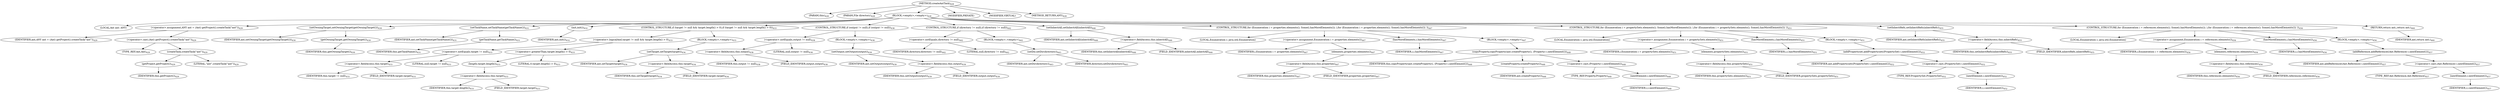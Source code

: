 digraph "createAntTask" {  
"613" [label = <(METHOD,createAntTask)<SUB>428</SUB>> ]
"50" [label = <(PARAM,this)<SUB>428</SUB>> ]
"614" [label = <(PARAM,File directory)<SUB>428</SUB>> ]
"615" [label = <(BLOCK,&lt;empty&gt;,&lt;empty&gt;)<SUB>428</SUB>> ]
"616" [label = <(LOCAL,Ant ant: ANY)> ]
"617" [label = <(&lt;operator&gt;.assignment,ANY ant = (Ant) getProject().createTask(&quot;ant&quot;))<SUB>429</SUB>> ]
"618" [label = <(IDENTIFIER,ant,ANY ant = (Ant) getProject().createTask(&quot;ant&quot;))<SUB>429</SUB>> ]
"619" [label = <(&lt;operator&gt;.cast,(Ant) getProject().createTask(&quot;ant&quot;))<SUB>429</SUB>> ]
"620" [label = <(TYPE_REF,Ant,Ant)<SUB>429</SUB>> ]
"621" [label = <(createTask,createTask(&quot;ant&quot;))<SUB>429</SUB>> ]
"622" [label = <(getProject,getProject())<SUB>429</SUB>> ]
"49" [label = <(IDENTIFIER,this,getProject())<SUB>429</SUB>> ]
"623" [label = <(LITERAL,&quot;ant&quot;,createTask(&quot;ant&quot;))<SUB>429</SUB>> ]
"624" [label = <(setOwningTarget,setOwningTarget(getOwningTarget()))<SUB>430</SUB>> ]
"625" [label = <(IDENTIFIER,ant,setOwningTarget(getOwningTarget()))<SUB>430</SUB>> ]
"626" [label = <(getOwningTarget,getOwningTarget())<SUB>430</SUB>> ]
"51" [label = <(IDENTIFIER,this,getOwningTarget())<SUB>430</SUB>> ]
"627" [label = <(setTaskName,setTaskName(getTaskName()))<SUB>431</SUB>> ]
"628" [label = <(IDENTIFIER,ant,setTaskName(getTaskName()))<SUB>431</SUB>> ]
"629" [label = <(getTaskName,getTaskName())<SUB>431</SUB>> ]
"52" [label = <(IDENTIFIER,this,getTaskName())<SUB>431</SUB>> ]
"630" [label = <(init,init())<SUB>432</SUB>> ]
"631" [label = <(IDENTIFIER,ant,init())<SUB>432</SUB>> ]
"632" [label = <(CONTROL_STRUCTURE,if (target != null &amp;&amp; target.length() &gt; 0),if (target != null &amp;&amp; target.length() &gt; 0))<SUB>433</SUB>> ]
"633" [label = <(&lt;operator&gt;.logicalAnd,target != null &amp;&amp; target.length() &gt; 0)<SUB>433</SUB>> ]
"634" [label = <(&lt;operator&gt;.notEquals,target != null)<SUB>433</SUB>> ]
"635" [label = <(&lt;operator&gt;.fieldAccess,this.target)<SUB>433</SUB>> ]
"636" [label = <(IDENTIFIER,this,target != null)<SUB>433</SUB>> ]
"637" [label = <(FIELD_IDENTIFIER,target,target)<SUB>433</SUB>> ]
"638" [label = <(LITERAL,null,target != null)<SUB>433</SUB>> ]
"639" [label = <(&lt;operator&gt;.greaterThan,target.length() &gt; 0)<SUB>433</SUB>> ]
"640" [label = <(length,target.length())<SUB>433</SUB>> ]
"641" [label = <(&lt;operator&gt;.fieldAccess,this.target)<SUB>433</SUB>> ]
"642" [label = <(IDENTIFIER,this,target.length())<SUB>433</SUB>> ]
"643" [label = <(FIELD_IDENTIFIER,target,target)<SUB>433</SUB>> ]
"644" [label = <(LITERAL,0,target.length() &gt; 0)<SUB>433</SUB>> ]
"645" [label = <(BLOCK,&lt;empty&gt;,&lt;empty&gt;)<SUB>433</SUB>> ]
"646" [label = <(setTarget,setTarget(target))<SUB>434</SUB>> ]
"647" [label = <(IDENTIFIER,ant,setTarget(target))<SUB>434</SUB>> ]
"648" [label = <(&lt;operator&gt;.fieldAccess,this.target)<SUB>434</SUB>> ]
"649" [label = <(IDENTIFIER,this,setTarget(target))<SUB>434</SUB>> ]
"650" [label = <(FIELD_IDENTIFIER,target,target)<SUB>434</SUB>> ]
"651" [label = <(CONTROL_STRUCTURE,if (output != null),if (output != null))<SUB>438</SUB>> ]
"652" [label = <(&lt;operator&gt;.notEquals,output != null)<SUB>438</SUB>> ]
"653" [label = <(&lt;operator&gt;.fieldAccess,this.output)<SUB>438</SUB>> ]
"654" [label = <(IDENTIFIER,this,output != null)<SUB>438</SUB>> ]
"655" [label = <(FIELD_IDENTIFIER,output,output)<SUB>438</SUB>> ]
"656" [label = <(LITERAL,null,output != null)<SUB>438</SUB>> ]
"657" [label = <(BLOCK,&lt;empty&gt;,&lt;empty&gt;)<SUB>438</SUB>> ]
"658" [label = <(setOutput,setOutput(output))<SUB>439</SUB>> ]
"659" [label = <(IDENTIFIER,ant,setOutput(output))<SUB>439</SUB>> ]
"660" [label = <(&lt;operator&gt;.fieldAccess,this.output)<SUB>439</SUB>> ]
"661" [label = <(IDENTIFIER,this,setOutput(output))<SUB>439</SUB>> ]
"662" [label = <(FIELD_IDENTIFIER,output,output)<SUB>439</SUB>> ]
"663" [label = <(CONTROL_STRUCTURE,if (directory != null),if (directory != null))<SUB>442</SUB>> ]
"664" [label = <(&lt;operator&gt;.notEquals,directory != null)<SUB>442</SUB>> ]
"665" [label = <(IDENTIFIER,directory,directory != null)<SUB>442</SUB>> ]
"666" [label = <(LITERAL,null,directory != null)<SUB>442</SUB>> ]
"667" [label = <(BLOCK,&lt;empty&gt;,&lt;empty&gt;)<SUB>442</SUB>> ]
"668" [label = <(setDir,setDir(directory))<SUB>443</SUB>> ]
"669" [label = <(IDENTIFIER,ant,setDir(directory))<SUB>443</SUB>> ]
"670" [label = <(IDENTIFIER,directory,setDir(directory))<SUB>443</SUB>> ]
"671" [label = <(setInheritAll,setInheritAll(inheritAll))<SUB>446</SUB>> ]
"672" [label = <(IDENTIFIER,ant,setInheritAll(inheritAll))<SUB>446</SUB>> ]
"673" [label = <(&lt;operator&gt;.fieldAccess,this.inheritAll)<SUB>446</SUB>> ]
"674" [label = <(IDENTIFIER,this,setInheritAll(inheritAll))<SUB>446</SUB>> ]
"675" [label = <(FIELD_IDENTIFIER,inheritAll,inheritAll)<SUB>446</SUB>> ]
"676" [label = <(CONTROL_STRUCTURE,for (Enumeration i = properties.elements(); Some(i.hasMoreElements()); ),for (Enumeration i = properties.elements(); Some(i.hasMoreElements()); ))<SUB>447</SUB>> ]
"677" [label = <(LOCAL,Enumeration i: java.util.Enumeration)> ]
"678" [label = <(&lt;operator&gt;.assignment,Enumeration i = properties.elements())<SUB>447</SUB>> ]
"679" [label = <(IDENTIFIER,i,Enumeration i = properties.elements())<SUB>447</SUB>> ]
"680" [label = <(elements,properties.elements())<SUB>447</SUB>> ]
"681" [label = <(&lt;operator&gt;.fieldAccess,this.properties)<SUB>447</SUB>> ]
"682" [label = <(IDENTIFIER,this,properties.elements())<SUB>447</SUB>> ]
"683" [label = <(FIELD_IDENTIFIER,properties,properties)<SUB>447</SUB>> ]
"684" [label = <(hasMoreElements,i.hasMoreElements())<SUB>447</SUB>> ]
"685" [label = <(IDENTIFIER,i,i.hasMoreElements())<SUB>447</SUB>> ]
"686" [label = <(BLOCK,&lt;empty&gt;,&lt;empty&gt;)<SUB>447</SUB>> ]
"687" [label = <(copyProperty,copyProperty(ant.createProperty(), (Property) i.nextElement()))<SUB>448</SUB>> ]
"53" [label = <(IDENTIFIER,this,copyProperty(ant.createProperty(), (Property) i.nextElement()))<SUB>448</SUB>> ]
"688" [label = <(createProperty,createProperty())<SUB>448</SUB>> ]
"689" [label = <(IDENTIFIER,ant,createProperty())<SUB>448</SUB>> ]
"690" [label = <(&lt;operator&gt;.cast,(Property) i.nextElement())<SUB>448</SUB>> ]
"691" [label = <(TYPE_REF,Property,Property)<SUB>448</SUB>> ]
"692" [label = <(nextElement,i.nextElement())<SUB>448</SUB>> ]
"693" [label = <(IDENTIFIER,i,i.nextElement())<SUB>448</SUB>> ]
"694" [label = <(CONTROL_STRUCTURE,for (Enumeration i = propertySets.elements(); Some(i.hasMoreElements()); ),for (Enumeration i = propertySets.elements(); Some(i.hasMoreElements()); ))<SUB>451</SUB>> ]
"695" [label = <(LOCAL,Enumeration i: java.util.Enumeration)> ]
"696" [label = <(&lt;operator&gt;.assignment,Enumeration i = propertySets.elements())<SUB>451</SUB>> ]
"697" [label = <(IDENTIFIER,i,Enumeration i = propertySets.elements())<SUB>451</SUB>> ]
"698" [label = <(elements,propertySets.elements())<SUB>451</SUB>> ]
"699" [label = <(&lt;operator&gt;.fieldAccess,this.propertySets)<SUB>451</SUB>> ]
"700" [label = <(IDENTIFIER,this,propertySets.elements())<SUB>451</SUB>> ]
"701" [label = <(FIELD_IDENTIFIER,propertySets,propertySets)<SUB>451</SUB>> ]
"702" [label = <(hasMoreElements,i.hasMoreElements())<SUB>451</SUB>> ]
"703" [label = <(IDENTIFIER,i,i.hasMoreElements())<SUB>451</SUB>> ]
"704" [label = <(BLOCK,&lt;empty&gt;,&lt;empty&gt;)<SUB>451</SUB>> ]
"705" [label = <(addPropertyset,addPropertyset((PropertySet) i.nextElement()))<SUB>452</SUB>> ]
"706" [label = <(IDENTIFIER,ant,addPropertyset((PropertySet) i.nextElement()))<SUB>452</SUB>> ]
"707" [label = <(&lt;operator&gt;.cast,(PropertySet) i.nextElement())<SUB>452</SUB>> ]
"708" [label = <(TYPE_REF,PropertySet,PropertySet)<SUB>452</SUB>> ]
"709" [label = <(nextElement,i.nextElement())<SUB>452</SUB>> ]
"710" [label = <(IDENTIFIER,i,i.nextElement())<SUB>452</SUB>> ]
"711" [label = <(setInheritRefs,setInheritRefs(inheritRefs))<SUB>455</SUB>> ]
"712" [label = <(IDENTIFIER,ant,setInheritRefs(inheritRefs))<SUB>455</SUB>> ]
"713" [label = <(&lt;operator&gt;.fieldAccess,this.inheritRefs)<SUB>455</SUB>> ]
"714" [label = <(IDENTIFIER,this,setInheritRefs(inheritRefs))<SUB>455</SUB>> ]
"715" [label = <(FIELD_IDENTIFIER,inheritRefs,inheritRefs)<SUB>455</SUB>> ]
"716" [label = <(CONTROL_STRUCTURE,for (Enumeration i = references.elements(); Some(i.hasMoreElements()); ),for (Enumeration i = references.elements(); Some(i.hasMoreElements()); ))<SUB>456</SUB>> ]
"717" [label = <(LOCAL,Enumeration i: java.util.Enumeration)> ]
"718" [label = <(&lt;operator&gt;.assignment,Enumeration i = references.elements())<SUB>456</SUB>> ]
"719" [label = <(IDENTIFIER,i,Enumeration i = references.elements())<SUB>456</SUB>> ]
"720" [label = <(elements,references.elements())<SUB>456</SUB>> ]
"721" [label = <(&lt;operator&gt;.fieldAccess,this.references)<SUB>456</SUB>> ]
"722" [label = <(IDENTIFIER,this,references.elements())<SUB>456</SUB>> ]
"723" [label = <(FIELD_IDENTIFIER,references,references)<SUB>456</SUB>> ]
"724" [label = <(hasMoreElements,i.hasMoreElements())<SUB>456</SUB>> ]
"725" [label = <(IDENTIFIER,i,i.hasMoreElements())<SUB>456</SUB>> ]
"726" [label = <(BLOCK,&lt;empty&gt;,&lt;empty&gt;)<SUB>456</SUB>> ]
"727" [label = <(addReference,addReference((Ant.Reference) i.nextElement()))<SUB>457</SUB>> ]
"728" [label = <(IDENTIFIER,ant,addReference((Ant.Reference) i.nextElement()))<SUB>457</SUB>> ]
"729" [label = <(&lt;operator&gt;.cast,(Ant.Reference) i.nextElement())<SUB>457</SUB>> ]
"730" [label = <(TYPE_REF,Ant.Reference,Ant.Reference)<SUB>457</SUB>> ]
"731" [label = <(nextElement,i.nextElement())<SUB>457</SUB>> ]
"732" [label = <(IDENTIFIER,i,i.nextElement())<SUB>457</SUB>> ]
"733" [label = <(RETURN,return ant;,return ant;)<SUB>460</SUB>> ]
"734" [label = <(IDENTIFIER,ant,return ant;)<SUB>460</SUB>> ]
"735" [label = <(MODIFIER,PRIVATE)> ]
"736" [label = <(MODIFIER,VIRTUAL)> ]
"737" [label = <(METHOD_RETURN,ANY)<SUB>428</SUB>> ]
  "613" -> "50" 
  "613" -> "614" 
  "613" -> "615" 
  "613" -> "735" 
  "613" -> "736" 
  "613" -> "737" 
  "615" -> "616" 
  "615" -> "617" 
  "615" -> "624" 
  "615" -> "627" 
  "615" -> "630" 
  "615" -> "632" 
  "615" -> "651" 
  "615" -> "663" 
  "615" -> "671" 
  "615" -> "676" 
  "615" -> "694" 
  "615" -> "711" 
  "615" -> "716" 
  "615" -> "733" 
  "617" -> "618" 
  "617" -> "619" 
  "619" -> "620" 
  "619" -> "621" 
  "621" -> "622" 
  "621" -> "623" 
  "622" -> "49" 
  "624" -> "625" 
  "624" -> "626" 
  "626" -> "51" 
  "627" -> "628" 
  "627" -> "629" 
  "629" -> "52" 
  "630" -> "631" 
  "632" -> "633" 
  "632" -> "645" 
  "633" -> "634" 
  "633" -> "639" 
  "634" -> "635" 
  "634" -> "638" 
  "635" -> "636" 
  "635" -> "637" 
  "639" -> "640" 
  "639" -> "644" 
  "640" -> "641" 
  "641" -> "642" 
  "641" -> "643" 
  "645" -> "646" 
  "646" -> "647" 
  "646" -> "648" 
  "648" -> "649" 
  "648" -> "650" 
  "651" -> "652" 
  "651" -> "657" 
  "652" -> "653" 
  "652" -> "656" 
  "653" -> "654" 
  "653" -> "655" 
  "657" -> "658" 
  "658" -> "659" 
  "658" -> "660" 
  "660" -> "661" 
  "660" -> "662" 
  "663" -> "664" 
  "663" -> "667" 
  "664" -> "665" 
  "664" -> "666" 
  "667" -> "668" 
  "668" -> "669" 
  "668" -> "670" 
  "671" -> "672" 
  "671" -> "673" 
  "673" -> "674" 
  "673" -> "675" 
  "676" -> "677" 
  "676" -> "678" 
  "676" -> "684" 
  "676" -> "686" 
  "678" -> "679" 
  "678" -> "680" 
  "680" -> "681" 
  "681" -> "682" 
  "681" -> "683" 
  "684" -> "685" 
  "686" -> "687" 
  "687" -> "53" 
  "687" -> "688" 
  "687" -> "690" 
  "688" -> "689" 
  "690" -> "691" 
  "690" -> "692" 
  "692" -> "693" 
  "694" -> "695" 
  "694" -> "696" 
  "694" -> "702" 
  "694" -> "704" 
  "696" -> "697" 
  "696" -> "698" 
  "698" -> "699" 
  "699" -> "700" 
  "699" -> "701" 
  "702" -> "703" 
  "704" -> "705" 
  "705" -> "706" 
  "705" -> "707" 
  "707" -> "708" 
  "707" -> "709" 
  "709" -> "710" 
  "711" -> "712" 
  "711" -> "713" 
  "713" -> "714" 
  "713" -> "715" 
  "716" -> "717" 
  "716" -> "718" 
  "716" -> "724" 
  "716" -> "726" 
  "718" -> "719" 
  "718" -> "720" 
  "720" -> "721" 
  "721" -> "722" 
  "721" -> "723" 
  "724" -> "725" 
  "726" -> "727" 
  "727" -> "728" 
  "727" -> "729" 
  "729" -> "730" 
  "729" -> "731" 
  "731" -> "732" 
  "733" -> "734" 
}
